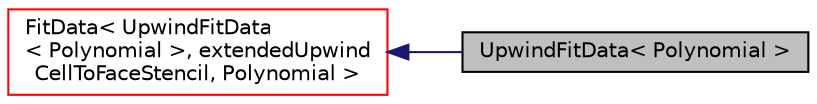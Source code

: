 digraph "UpwindFitData&lt; Polynomial &gt;"
{
  bgcolor="transparent";
  edge [fontname="Helvetica",fontsize="10",labelfontname="Helvetica",labelfontsize="10"];
  node [fontname="Helvetica",fontsize="10",shape=record];
  rankdir="LR";
  Node0 [label="UpwindFitData\< Polynomial \>",height=0.2,width=0.4,color="black", fillcolor="grey75", style="filled", fontcolor="black"];
  Node1 -> Node0 [dir="back",color="midnightblue",fontsize="10",style="solid",fontname="Helvetica"];
  Node1 [label="FitData\< UpwindFitData\l\< Polynomial \>, extendedUpwind\lCellToFaceStencil, Polynomial \>",height=0.2,width=0.4,color="red",URL="$a24001.html"];
}
